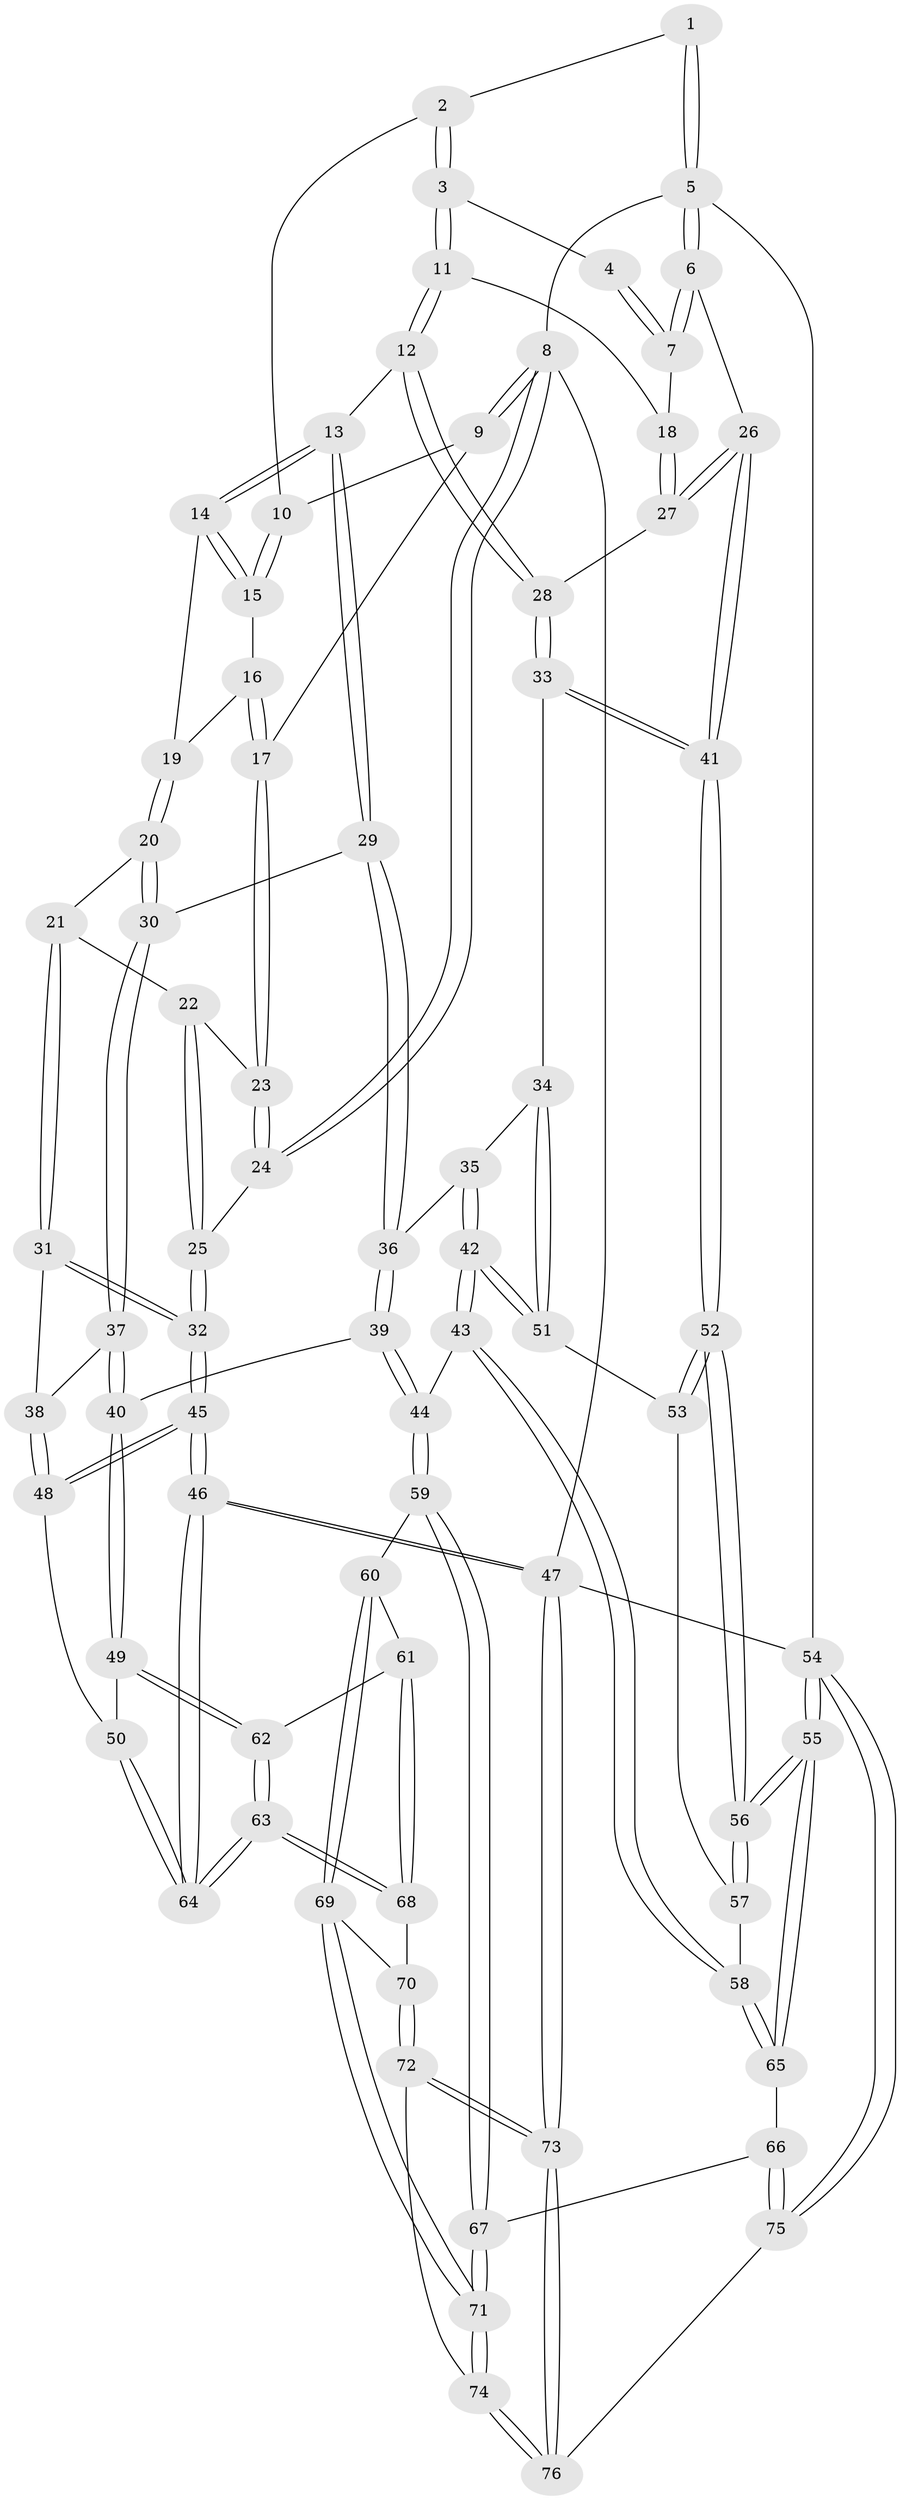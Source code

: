 // Generated by graph-tools (version 1.1) at 2025/51/03/09/25 03:51:04]
// undirected, 76 vertices, 187 edges
graph export_dot {
graph [start="1"]
  node [color=gray90,style=filled];
  1 [pos="+0.909014458895485+0"];
  2 [pos="+0.5615607406456496+0"];
  3 [pos="+0.672920446737007+0.11069709772942748"];
  4 [pos="+0.7828468228461025+0"];
  5 [pos="+1+0"];
  6 [pos="+1+0"];
  7 [pos="+0.7836136649179297+0.21971952218042917"];
  8 [pos="+0+0"];
  9 [pos="+0.20538402896755856+0"];
  10 [pos="+0.4734718579150529+0"];
  11 [pos="+0.6528609269189137+0.22855586621968532"];
  12 [pos="+0.630889697395951+0.23703748662147175"];
  13 [pos="+0.5424737752797099+0.2609984767814124"];
  14 [pos="+0.5375559966649549+0.2529960787501164"];
  15 [pos="+0.48032712580334097+0.07249981599810831"];
  16 [pos="+0.23766998469488618+0.1232286936460341"];
  17 [pos="+0.21490952092718135+0.1124972620925311"];
  18 [pos="+0.7685131555930692+0.23381885953245604"];
  19 [pos="+0.2692266476697751+0.15121464199921386"];
  20 [pos="+0.3327987224550644+0.35838193450928557"];
  21 [pos="+0.19845982682844449+0.3496873699388339"];
  22 [pos="+0.1597090533089071+0.22334493696583632"];
  23 [pos="+0.18074020643021338+0.14812872817580522"];
  24 [pos="+0+0.06250329445646784"];
  25 [pos="+0+0.31681921052356554"];
  26 [pos="+1+0.4328246619505022"];
  27 [pos="+0.8287950462405795+0.3235539015748025"];
  28 [pos="+0.7685097882799217+0.4795567748748807"];
  29 [pos="+0.5114264896949265+0.32711015578511926"];
  30 [pos="+0.34103702179391054+0.36123544298375415"];
  31 [pos="+0.157774651924039+0.39155276927510796"];
  32 [pos="+0+0.3536138108395621"];
  33 [pos="+0.7624313437167649+0.5135774595387712"];
  34 [pos="+0.7468186750803896+0.5230788250027095"];
  35 [pos="+0.5762561678646713+0.44456569822018116"];
  36 [pos="+0.5360276397811325+0.4212221575541089"];
  37 [pos="+0.2999331826331035+0.5402001740819462"];
  38 [pos="+0.1606419369444195+0.5063090843828042"];
  39 [pos="+0.47186136945003765+0.5863578267909758"];
  40 [pos="+0.33592315251599525+0.5986179824175933"];
  41 [pos="+1+0.5531225376483015"];
  42 [pos="+0.6519329371236641+0.6822717566326963"];
  43 [pos="+0.6443982469806875+0.694626958941753"];
  44 [pos="+0.5294404940993501+0.6819716273007509"];
  45 [pos="+0+0.744329185058006"];
  46 [pos="+0+0.9672605993402436"];
  47 [pos="+0+1"];
  48 [pos="+0.0549596392478375+0.6294133417848037"];
  49 [pos="+0.31386918962414695+0.6355758003121067"];
  50 [pos="+0.2818294070976493+0.6397563482728985"];
  51 [pos="+0.7347120785248894+0.5747281863531227"];
  52 [pos="+1+0.6202144777814463"];
  53 [pos="+0.8178152482467388+0.6640431995889768"];
  54 [pos="+1+1"];
  55 [pos="+1+1"];
  56 [pos="+1+0.7330589226362548"];
  57 [pos="+0.789907140493921+0.7360127687697575"];
  58 [pos="+0.7157564495197076+0.8007970082657012"];
  59 [pos="+0.5078766954260976+0.7193639807156981"];
  60 [pos="+0.4219733946017386+0.8016145370164506"];
  61 [pos="+0.33794649601455984+0.768326356718219"];
  62 [pos="+0.3182389262956915+0.7562553972783662"];
  63 [pos="+0+0.9128208437475235"];
  64 [pos="+0+0.9142623537529172"];
  65 [pos="+0.7203337778112302+0.8339931835037484"];
  66 [pos="+0.6816348587213046+0.8611641337766265"];
  67 [pos="+0.5847864294730853+0.8869795602633708"];
  68 [pos="+0.30865310504719845+0.9145482299929768"];
  69 [pos="+0.42829729628074725+0.8368648506954656"];
  70 [pos="+0.32169203488905873+0.9182789989939586"];
  71 [pos="+0.49991091887159095+0.9490027959671913"];
  72 [pos="+0.33812871354158763+0.9415921529222522"];
  73 [pos="+0.2904629045005253+1"];
  74 [pos="+0.49323887760108825+0.9864737286305358"];
  75 [pos="+0.6161882213914692+1"];
  76 [pos="+0.509490682317549+1"];
  1 -- 2;
  1 -- 5;
  1 -- 5;
  2 -- 3;
  2 -- 3;
  2 -- 10;
  3 -- 4;
  3 -- 11;
  3 -- 11;
  4 -- 7;
  4 -- 7;
  5 -- 6;
  5 -- 6;
  5 -- 8;
  5 -- 54;
  6 -- 7;
  6 -- 7;
  6 -- 26;
  7 -- 18;
  8 -- 9;
  8 -- 9;
  8 -- 24;
  8 -- 24;
  8 -- 47;
  9 -- 10;
  9 -- 17;
  10 -- 15;
  10 -- 15;
  11 -- 12;
  11 -- 12;
  11 -- 18;
  12 -- 13;
  12 -- 28;
  12 -- 28;
  13 -- 14;
  13 -- 14;
  13 -- 29;
  13 -- 29;
  14 -- 15;
  14 -- 15;
  14 -- 19;
  15 -- 16;
  16 -- 17;
  16 -- 17;
  16 -- 19;
  17 -- 23;
  17 -- 23;
  18 -- 27;
  18 -- 27;
  19 -- 20;
  19 -- 20;
  20 -- 21;
  20 -- 30;
  20 -- 30;
  21 -- 22;
  21 -- 31;
  21 -- 31;
  22 -- 23;
  22 -- 25;
  22 -- 25;
  23 -- 24;
  23 -- 24;
  24 -- 25;
  25 -- 32;
  25 -- 32;
  26 -- 27;
  26 -- 27;
  26 -- 41;
  26 -- 41;
  27 -- 28;
  28 -- 33;
  28 -- 33;
  29 -- 30;
  29 -- 36;
  29 -- 36;
  30 -- 37;
  30 -- 37;
  31 -- 32;
  31 -- 32;
  31 -- 38;
  32 -- 45;
  32 -- 45;
  33 -- 34;
  33 -- 41;
  33 -- 41;
  34 -- 35;
  34 -- 51;
  34 -- 51;
  35 -- 36;
  35 -- 42;
  35 -- 42;
  36 -- 39;
  36 -- 39;
  37 -- 38;
  37 -- 40;
  37 -- 40;
  38 -- 48;
  38 -- 48;
  39 -- 40;
  39 -- 44;
  39 -- 44;
  40 -- 49;
  40 -- 49;
  41 -- 52;
  41 -- 52;
  42 -- 43;
  42 -- 43;
  42 -- 51;
  42 -- 51;
  43 -- 44;
  43 -- 58;
  43 -- 58;
  44 -- 59;
  44 -- 59;
  45 -- 46;
  45 -- 46;
  45 -- 48;
  45 -- 48;
  46 -- 47;
  46 -- 47;
  46 -- 64;
  46 -- 64;
  47 -- 73;
  47 -- 73;
  47 -- 54;
  48 -- 50;
  49 -- 50;
  49 -- 62;
  49 -- 62;
  50 -- 64;
  50 -- 64;
  51 -- 53;
  52 -- 53;
  52 -- 53;
  52 -- 56;
  52 -- 56;
  53 -- 57;
  54 -- 55;
  54 -- 55;
  54 -- 75;
  54 -- 75;
  55 -- 56;
  55 -- 56;
  55 -- 65;
  55 -- 65;
  56 -- 57;
  56 -- 57;
  57 -- 58;
  58 -- 65;
  58 -- 65;
  59 -- 60;
  59 -- 67;
  59 -- 67;
  60 -- 61;
  60 -- 69;
  60 -- 69;
  61 -- 62;
  61 -- 68;
  61 -- 68;
  62 -- 63;
  62 -- 63;
  63 -- 64;
  63 -- 64;
  63 -- 68;
  63 -- 68;
  65 -- 66;
  66 -- 67;
  66 -- 75;
  66 -- 75;
  67 -- 71;
  67 -- 71;
  68 -- 70;
  69 -- 70;
  69 -- 71;
  69 -- 71;
  70 -- 72;
  70 -- 72;
  71 -- 74;
  71 -- 74;
  72 -- 73;
  72 -- 73;
  72 -- 74;
  73 -- 76;
  73 -- 76;
  74 -- 76;
  74 -- 76;
  75 -- 76;
}
